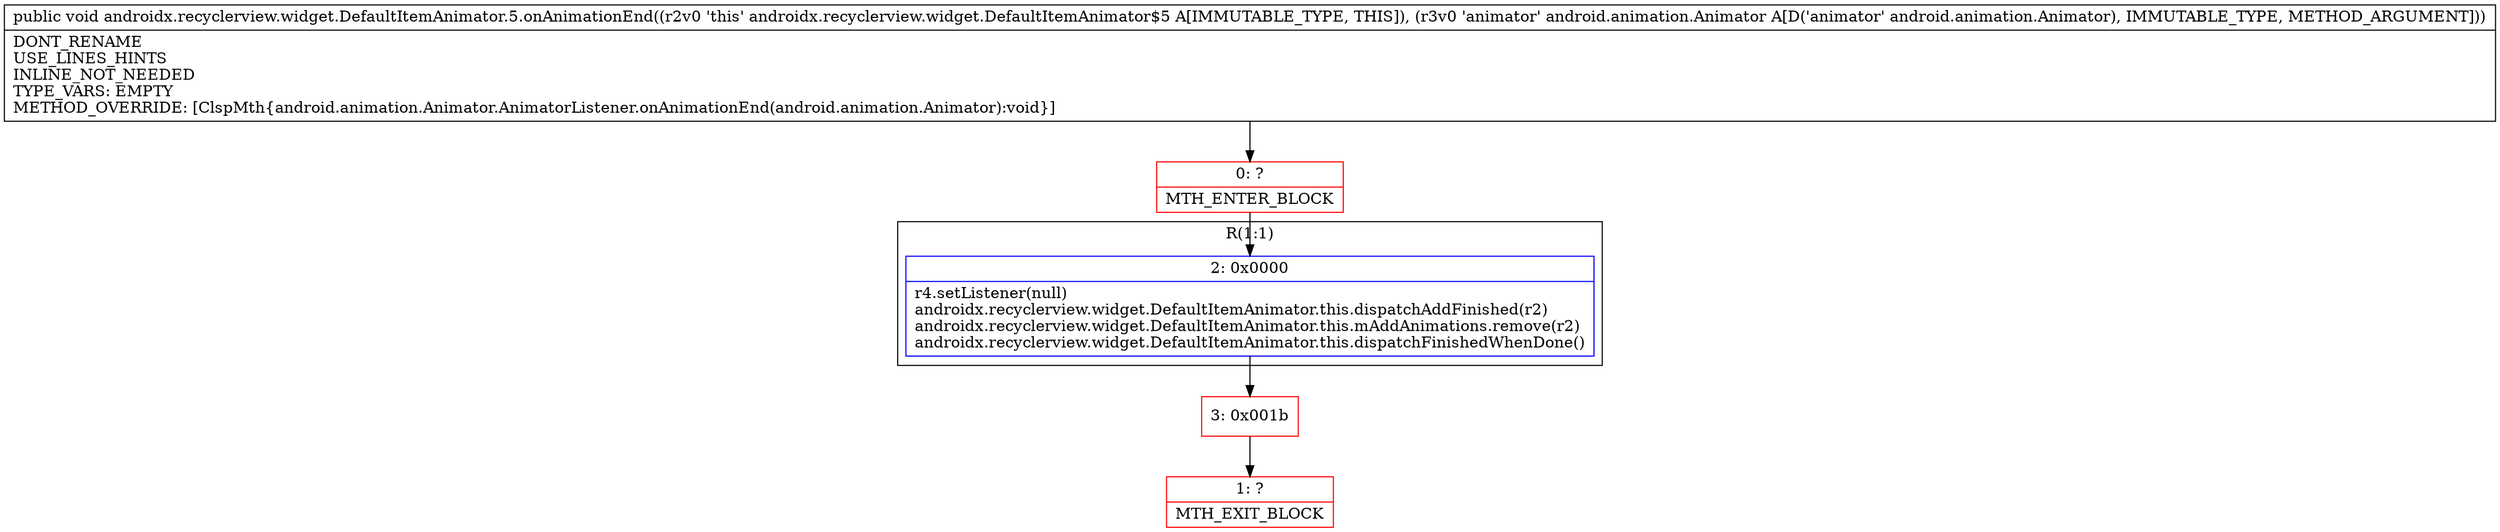 digraph "CFG forandroidx.recyclerview.widget.DefaultItemAnimator.5.onAnimationEnd(Landroid\/animation\/Animator;)V" {
subgraph cluster_Region_828783777 {
label = "R(1:1)";
node [shape=record,color=blue];
Node_2 [shape=record,label="{2\:\ 0x0000|r4.setListener(null)\landroidx.recyclerview.widget.DefaultItemAnimator.this.dispatchAddFinished(r2)\landroidx.recyclerview.widget.DefaultItemAnimator.this.mAddAnimations.remove(r2)\landroidx.recyclerview.widget.DefaultItemAnimator.this.dispatchFinishedWhenDone()\l}"];
}
Node_0 [shape=record,color=red,label="{0\:\ ?|MTH_ENTER_BLOCK\l}"];
Node_3 [shape=record,color=red,label="{3\:\ 0x001b}"];
Node_1 [shape=record,color=red,label="{1\:\ ?|MTH_EXIT_BLOCK\l}"];
MethodNode[shape=record,label="{public void androidx.recyclerview.widget.DefaultItemAnimator.5.onAnimationEnd((r2v0 'this' androidx.recyclerview.widget.DefaultItemAnimator$5 A[IMMUTABLE_TYPE, THIS]), (r3v0 'animator' android.animation.Animator A[D('animator' android.animation.Animator), IMMUTABLE_TYPE, METHOD_ARGUMENT]))  | DONT_RENAME\lUSE_LINES_HINTS\lINLINE_NOT_NEEDED\lTYPE_VARS: EMPTY\lMETHOD_OVERRIDE: [ClspMth\{android.animation.Animator.AnimatorListener.onAnimationEnd(android.animation.Animator):void\}]\l}"];
MethodNode -> Node_0;Node_2 -> Node_3;
Node_0 -> Node_2;
Node_3 -> Node_1;
}

